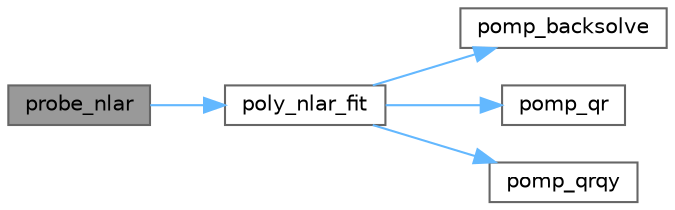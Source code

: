 digraph "probe_nlar"
{
 // LATEX_PDF_SIZE
  bgcolor="transparent";
  edge [fontname=Helvetica,fontsize=10,labelfontname=Helvetica,labelfontsize=10];
  node [fontname=Helvetica,fontsize=10,shape=box,height=0.2,width=0.4];
  rankdir="LR";
  Node1 [id="Node000001",label="probe_nlar",height=0.2,width=0.4,color="gray40", fillcolor="grey60", style="filled", fontcolor="black",tooltip=" "];
  Node1 -> Node2 [id="edge1_Node000001_Node000002",color="steelblue1",style="solid",tooltip=" "];
  Node2 [id="Node000002",label="poly_nlar_fit",height=0.2,width=0.4,color="grey40", fillcolor="white", style="filled",URL="$probe__nlar_8c.html#afd315040fac0de8def98fd667a0e440c",tooltip=" "];
  Node2 -> Node3 [id="edge2_Node000002_Node000003",color="steelblue1",style="solid",tooltip=" "];
  Node3 [id="Node000003",label="pomp_backsolve",height=0.2,width=0.4,color="grey40", fillcolor="white", style="filled",URL="$pomp__mat_8h.html#a614853020d1cfbd754ac82a5895b5547",tooltip=" "];
  Node2 -> Node4 [id="edge3_Node000002_Node000004",color="steelblue1",style="solid",tooltip=" "];
  Node4 [id="Node000004",label="pomp_qr",height=0.2,width=0.4,color="grey40", fillcolor="white", style="filled",URL="$pomp__mat_8h.html#a305b5b8bb23bc880b442f68dc1219ed6",tooltip=" "];
  Node2 -> Node5 [id="edge4_Node000002_Node000005",color="steelblue1",style="solid",tooltip=" "];
  Node5 [id="Node000005",label="pomp_qrqy",height=0.2,width=0.4,color="grey40", fillcolor="white", style="filled",URL="$pomp__mat_8h.html#a595e9be65aee622370178eb5a49f85c2",tooltip=" "];
}
